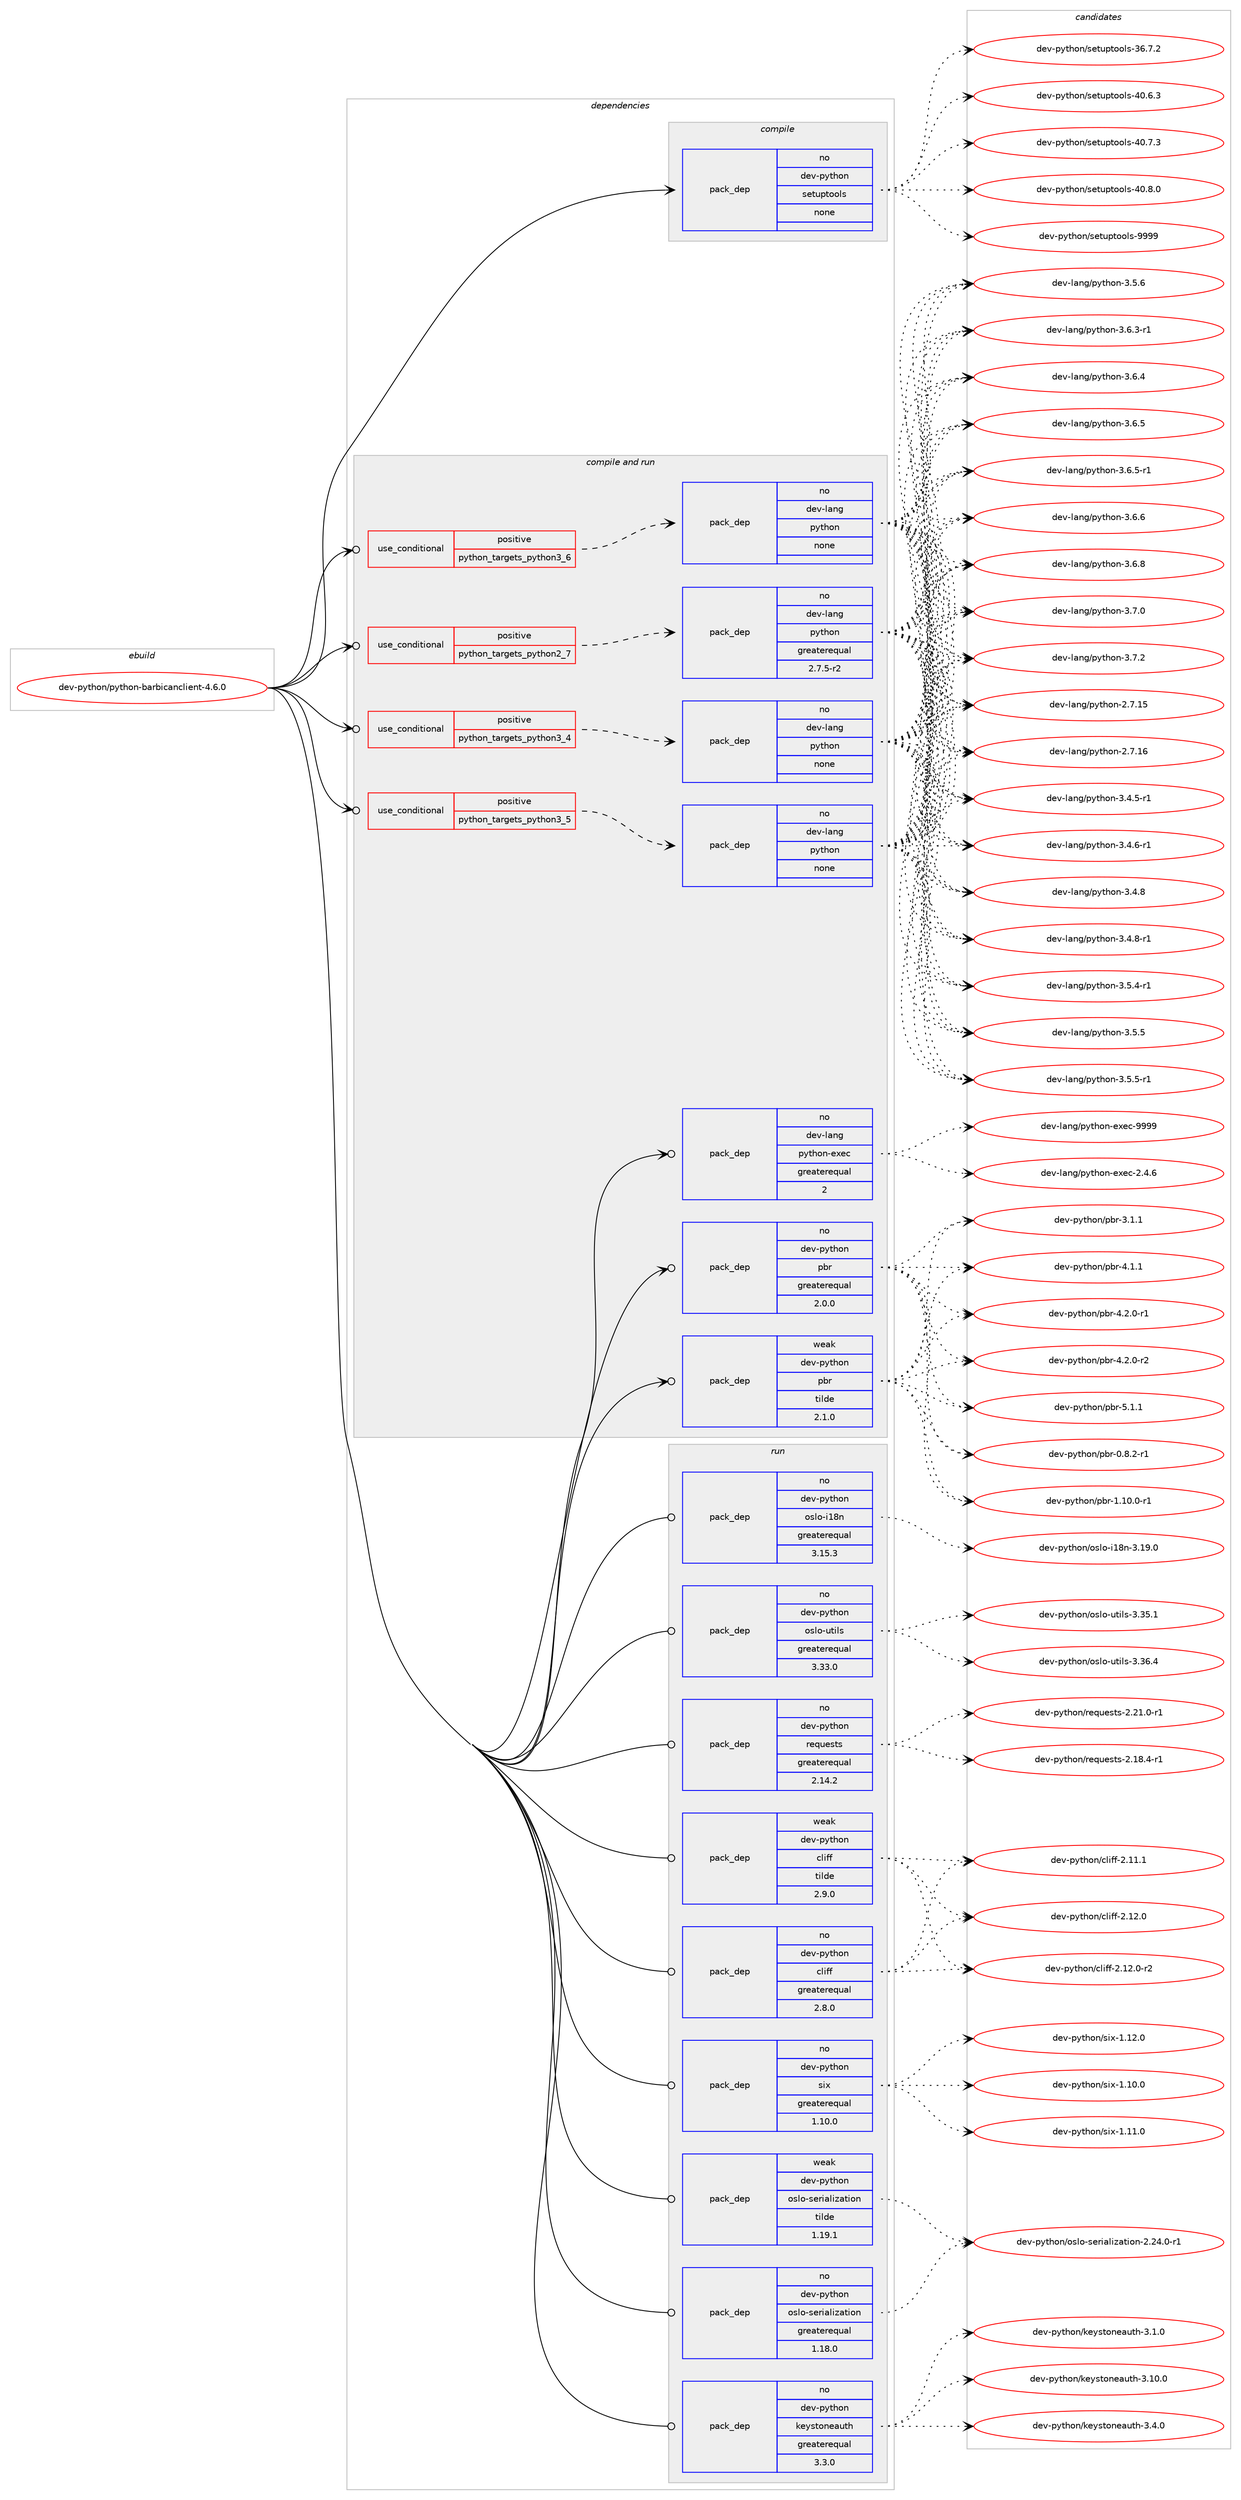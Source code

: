 digraph prolog {

# *************
# Graph options
# *************

newrank=true;
concentrate=true;
compound=true;
graph [rankdir=LR,fontname=Helvetica,fontsize=10,ranksep=1.5];#, ranksep=2.5, nodesep=0.2];
edge  [arrowhead=vee];
node  [fontname=Helvetica,fontsize=10];

# **********
# The ebuild
# **********

subgraph cluster_leftcol {
color=gray;
rank=same;
label=<<i>ebuild</i>>;
id [label="dev-python/python-barbicanclient-4.6.0", color=red, width=4, href="../dev-python/python-barbicanclient-4.6.0.svg"];
}

# ****************
# The dependencies
# ****************

subgraph cluster_midcol {
color=gray;
label=<<i>dependencies</i>>;
subgraph cluster_compile {
fillcolor="#eeeeee";
style=filled;
label=<<i>compile</i>>;
subgraph pack1028325 {
dependency1434073 [label=<<TABLE BORDER="0" CELLBORDER="1" CELLSPACING="0" CELLPADDING="4" WIDTH="220"><TR><TD ROWSPAN="6" CELLPADDING="30">pack_dep</TD></TR><TR><TD WIDTH="110">no</TD></TR><TR><TD>dev-python</TD></TR><TR><TD>setuptools</TD></TR><TR><TD>none</TD></TR><TR><TD></TD></TR></TABLE>>, shape=none, color=blue];
}
id:e -> dependency1434073:w [weight=20,style="solid",arrowhead="vee"];
}
subgraph cluster_compileandrun {
fillcolor="#eeeeee";
style=filled;
label=<<i>compile and run</i>>;
subgraph cond382399 {
dependency1434074 [label=<<TABLE BORDER="0" CELLBORDER="1" CELLSPACING="0" CELLPADDING="4"><TR><TD ROWSPAN="3" CELLPADDING="10">use_conditional</TD></TR><TR><TD>positive</TD></TR><TR><TD>python_targets_python2_7</TD></TR></TABLE>>, shape=none, color=red];
subgraph pack1028326 {
dependency1434075 [label=<<TABLE BORDER="0" CELLBORDER="1" CELLSPACING="0" CELLPADDING="4" WIDTH="220"><TR><TD ROWSPAN="6" CELLPADDING="30">pack_dep</TD></TR><TR><TD WIDTH="110">no</TD></TR><TR><TD>dev-lang</TD></TR><TR><TD>python</TD></TR><TR><TD>greaterequal</TD></TR><TR><TD>2.7.5-r2</TD></TR></TABLE>>, shape=none, color=blue];
}
dependency1434074:e -> dependency1434075:w [weight=20,style="dashed",arrowhead="vee"];
}
id:e -> dependency1434074:w [weight=20,style="solid",arrowhead="odotvee"];
subgraph cond382400 {
dependency1434076 [label=<<TABLE BORDER="0" CELLBORDER="1" CELLSPACING="0" CELLPADDING="4"><TR><TD ROWSPAN="3" CELLPADDING="10">use_conditional</TD></TR><TR><TD>positive</TD></TR><TR><TD>python_targets_python3_4</TD></TR></TABLE>>, shape=none, color=red];
subgraph pack1028327 {
dependency1434077 [label=<<TABLE BORDER="0" CELLBORDER="1" CELLSPACING="0" CELLPADDING="4" WIDTH="220"><TR><TD ROWSPAN="6" CELLPADDING="30">pack_dep</TD></TR><TR><TD WIDTH="110">no</TD></TR><TR><TD>dev-lang</TD></TR><TR><TD>python</TD></TR><TR><TD>none</TD></TR><TR><TD></TD></TR></TABLE>>, shape=none, color=blue];
}
dependency1434076:e -> dependency1434077:w [weight=20,style="dashed",arrowhead="vee"];
}
id:e -> dependency1434076:w [weight=20,style="solid",arrowhead="odotvee"];
subgraph cond382401 {
dependency1434078 [label=<<TABLE BORDER="0" CELLBORDER="1" CELLSPACING="0" CELLPADDING="4"><TR><TD ROWSPAN="3" CELLPADDING="10">use_conditional</TD></TR><TR><TD>positive</TD></TR><TR><TD>python_targets_python3_5</TD></TR></TABLE>>, shape=none, color=red];
subgraph pack1028328 {
dependency1434079 [label=<<TABLE BORDER="0" CELLBORDER="1" CELLSPACING="0" CELLPADDING="4" WIDTH="220"><TR><TD ROWSPAN="6" CELLPADDING="30">pack_dep</TD></TR><TR><TD WIDTH="110">no</TD></TR><TR><TD>dev-lang</TD></TR><TR><TD>python</TD></TR><TR><TD>none</TD></TR><TR><TD></TD></TR></TABLE>>, shape=none, color=blue];
}
dependency1434078:e -> dependency1434079:w [weight=20,style="dashed",arrowhead="vee"];
}
id:e -> dependency1434078:w [weight=20,style="solid",arrowhead="odotvee"];
subgraph cond382402 {
dependency1434080 [label=<<TABLE BORDER="0" CELLBORDER="1" CELLSPACING="0" CELLPADDING="4"><TR><TD ROWSPAN="3" CELLPADDING="10">use_conditional</TD></TR><TR><TD>positive</TD></TR><TR><TD>python_targets_python3_6</TD></TR></TABLE>>, shape=none, color=red];
subgraph pack1028329 {
dependency1434081 [label=<<TABLE BORDER="0" CELLBORDER="1" CELLSPACING="0" CELLPADDING="4" WIDTH="220"><TR><TD ROWSPAN="6" CELLPADDING="30">pack_dep</TD></TR><TR><TD WIDTH="110">no</TD></TR><TR><TD>dev-lang</TD></TR><TR><TD>python</TD></TR><TR><TD>none</TD></TR><TR><TD></TD></TR></TABLE>>, shape=none, color=blue];
}
dependency1434080:e -> dependency1434081:w [weight=20,style="dashed",arrowhead="vee"];
}
id:e -> dependency1434080:w [weight=20,style="solid",arrowhead="odotvee"];
subgraph pack1028330 {
dependency1434082 [label=<<TABLE BORDER="0" CELLBORDER="1" CELLSPACING="0" CELLPADDING="4" WIDTH="220"><TR><TD ROWSPAN="6" CELLPADDING="30">pack_dep</TD></TR><TR><TD WIDTH="110">no</TD></TR><TR><TD>dev-lang</TD></TR><TR><TD>python-exec</TD></TR><TR><TD>greaterequal</TD></TR><TR><TD>2</TD></TR></TABLE>>, shape=none, color=blue];
}
id:e -> dependency1434082:w [weight=20,style="solid",arrowhead="odotvee"];
subgraph pack1028331 {
dependency1434083 [label=<<TABLE BORDER="0" CELLBORDER="1" CELLSPACING="0" CELLPADDING="4" WIDTH="220"><TR><TD ROWSPAN="6" CELLPADDING="30">pack_dep</TD></TR><TR><TD WIDTH="110">no</TD></TR><TR><TD>dev-python</TD></TR><TR><TD>pbr</TD></TR><TR><TD>greaterequal</TD></TR><TR><TD>2.0.0</TD></TR></TABLE>>, shape=none, color=blue];
}
id:e -> dependency1434083:w [weight=20,style="solid",arrowhead="odotvee"];
subgraph pack1028332 {
dependency1434084 [label=<<TABLE BORDER="0" CELLBORDER="1" CELLSPACING="0" CELLPADDING="4" WIDTH="220"><TR><TD ROWSPAN="6" CELLPADDING="30">pack_dep</TD></TR><TR><TD WIDTH="110">weak</TD></TR><TR><TD>dev-python</TD></TR><TR><TD>pbr</TD></TR><TR><TD>tilde</TD></TR><TR><TD>2.1.0</TD></TR></TABLE>>, shape=none, color=blue];
}
id:e -> dependency1434084:w [weight=20,style="solid",arrowhead="odotvee"];
}
subgraph cluster_run {
fillcolor="#eeeeee";
style=filled;
label=<<i>run</i>>;
subgraph pack1028333 {
dependency1434085 [label=<<TABLE BORDER="0" CELLBORDER="1" CELLSPACING="0" CELLPADDING="4" WIDTH="220"><TR><TD ROWSPAN="6" CELLPADDING="30">pack_dep</TD></TR><TR><TD WIDTH="110">no</TD></TR><TR><TD>dev-python</TD></TR><TR><TD>cliff</TD></TR><TR><TD>greaterequal</TD></TR><TR><TD>2.8.0</TD></TR></TABLE>>, shape=none, color=blue];
}
id:e -> dependency1434085:w [weight=20,style="solid",arrowhead="odot"];
subgraph pack1028334 {
dependency1434086 [label=<<TABLE BORDER="0" CELLBORDER="1" CELLSPACING="0" CELLPADDING="4" WIDTH="220"><TR><TD ROWSPAN="6" CELLPADDING="30">pack_dep</TD></TR><TR><TD WIDTH="110">no</TD></TR><TR><TD>dev-python</TD></TR><TR><TD>keystoneauth</TD></TR><TR><TD>greaterequal</TD></TR><TR><TD>3.3.0</TD></TR></TABLE>>, shape=none, color=blue];
}
id:e -> dependency1434086:w [weight=20,style="solid",arrowhead="odot"];
subgraph pack1028335 {
dependency1434087 [label=<<TABLE BORDER="0" CELLBORDER="1" CELLSPACING="0" CELLPADDING="4" WIDTH="220"><TR><TD ROWSPAN="6" CELLPADDING="30">pack_dep</TD></TR><TR><TD WIDTH="110">no</TD></TR><TR><TD>dev-python</TD></TR><TR><TD>oslo-i18n</TD></TR><TR><TD>greaterequal</TD></TR><TR><TD>3.15.3</TD></TR></TABLE>>, shape=none, color=blue];
}
id:e -> dependency1434087:w [weight=20,style="solid",arrowhead="odot"];
subgraph pack1028336 {
dependency1434088 [label=<<TABLE BORDER="0" CELLBORDER="1" CELLSPACING="0" CELLPADDING="4" WIDTH="220"><TR><TD ROWSPAN="6" CELLPADDING="30">pack_dep</TD></TR><TR><TD WIDTH="110">no</TD></TR><TR><TD>dev-python</TD></TR><TR><TD>oslo-serialization</TD></TR><TR><TD>greaterequal</TD></TR><TR><TD>1.18.0</TD></TR></TABLE>>, shape=none, color=blue];
}
id:e -> dependency1434088:w [weight=20,style="solid",arrowhead="odot"];
subgraph pack1028337 {
dependency1434089 [label=<<TABLE BORDER="0" CELLBORDER="1" CELLSPACING="0" CELLPADDING="4" WIDTH="220"><TR><TD ROWSPAN="6" CELLPADDING="30">pack_dep</TD></TR><TR><TD WIDTH="110">no</TD></TR><TR><TD>dev-python</TD></TR><TR><TD>oslo-utils</TD></TR><TR><TD>greaterequal</TD></TR><TR><TD>3.33.0</TD></TR></TABLE>>, shape=none, color=blue];
}
id:e -> dependency1434089:w [weight=20,style="solid",arrowhead="odot"];
subgraph pack1028338 {
dependency1434090 [label=<<TABLE BORDER="0" CELLBORDER="1" CELLSPACING="0" CELLPADDING="4" WIDTH="220"><TR><TD ROWSPAN="6" CELLPADDING="30">pack_dep</TD></TR><TR><TD WIDTH="110">no</TD></TR><TR><TD>dev-python</TD></TR><TR><TD>requests</TD></TR><TR><TD>greaterequal</TD></TR><TR><TD>2.14.2</TD></TR></TABLE>>, shape=none, color=blue];
}
id:e -> dependency1434090:w [weight=20,style="solid",arrowhead="odot"];
subgraph pack1028339 {
dependency1434091 [label=<<TABLE BORDER="0" CELLBORDER="1" CELLSPACING="0" CELLPADDING="4" WIDTH="220"><TR><TD ROWSPAN="6" CELLPADDING="30">pack_dep</TD></TR><TR><TD WIDTH="110">no</TD></TR><TR><TD>dev-python</TD></TR><TR><TD>six</TD></TR><TR><TD>greaterequal</TD></TR><TR><TD>1.10.0</TD></TR></TABLE>>, shape=none, color=blue];
}
id:e -> dependency1434091:w [weight=20,style="solid",arrowhead="odot"];
subgraph pack1028340 {
dependency1434092 [label=<<TABLE BORDER="0" CELLBORDER="1" CELLSPACING="0" CELLPADDING="4" WIDTH="220"><TR><TD ROWSPAN="6" CELLPADDING="30">pack_dep</TD></TR><TR><TD WIDTH="110">weak</TD></TR><TR><TD>dev-python</TD></TR><TR><TD>cliff</TD></TR><TR><TD>tilde</TD></TR><TR><TD>2.9.0</TD></TR></TABLE>>, shape=none, color=blue];
}
id:e -> dependency1434092:w [weight=20,style="solid",arrowhead="odot"];
subgraph pack1028341 {
dependency1434093 [label=<<TABLE BORDER="0" CELLBORDER="1" CELLSPACING="0" CELLPADDING="4" WIDTH="220"><TR><TD ROWSPAN="6" CELLPADDING="30">pack_dep</TD></TR><TR><TD WIDTH="110">weak</TD></TR><TR><TD>dev-python</TD></TR><TR><TD>oslo-serialization</TD></TR><TR><TD>tilde</TD></TR><TR><TD>1.19.1</TD></TR></TABLE>>, shape=none, color=blue];
}
id:e -> dependency1434093:w [weight=20,style="solid",arrowhead="odot"];
}
}

# **************
# The candidates
# **************

subgraph cluster_choices {
rank=same;
color=gray;
label=<<i>candidates</i>>;

subgraph choice1028325 {
color=black;
nodesep=1;
choice100101118451121211161041111104711510111611711211611111110811545515446554650 [label="dev-python/setuptools-36.7.2", color=red, width=4,href="../dev-python/setuptools-36.7.2.svg"];
choice100101118451121211161041111104711510111611711211611111110811545524846544651 [label="dev-python/setuptools-40.6.3", color=red, width=4,href="../dev-python/setuptools-40.6.3.svg"];
choice100101118451121211161041111104711510111611711211611111110811545524846554651 [label="dev-python/setuptools-40.7.3", color=red, width=4,href="../dev-python/setuptools-40.7.3.svg"];
choice100101118451121211161041111104711510111611711211611111110811545524846564648 [label="dev-python/setuptools-40.8.0", color=red, width=4,href="../dev-python/setuptools-40.8.0.svg"];
choice10010111845112121116104111110471151011161171121161111111081154557575757 [label="dev-python/setuptools-9999", color=red, width=4,href="../dev-python/setuptools-9999.svg"];
dependency1434073:e -> choice100101118451121211161041111104711510111611711211611111110811545515446554650:w [style=dotted,weight="100"];
dependency1434073:e -> choice100101118451121211161041111104711510111611711211611111110811545524846544651:w [style=dotted,weight="100"];
dependency1434073:e -> choice100101118451121211161041111104711510111611711211611111110811545524846554651:w [style=dotted,weight="100"];
dependency1434073:e -> choice100101118451121211161041111104711510111611711211611111110811545524846564648:w [style=dotted,weight="100"];
dependency1434073:e -> choice10010111845112121116104111110471151011161171121161111111081154557575757:w [style=dotted,weight="100"];
}
subgraph choice1028326 {
color=black;
nodesep=1;
choice10010111845108971101034711212111610411111045504655464953 [label="dev-lang/python-2.7.15", color=red, width=4,href="../dev-lang/python-2.7.15.svg"];
choice10010111845108971101034711212111610411111045504655464954 [label="dev-lang/python-2.7.16", color=red, width=4,href="../dev-lang/python-2.7.16.svg"];
choice1001011184510897110103471121211161041111104551465246534511449 [label="dev-lang/python-3.4.5-r1", color=red, width=4,href="../dev-lang/python-3.4.5-r1.svg"];
choice1001011184510897110103471121211161041111104551465246544511449 [label="dev-lang/python-3.4.6-r1", color=red, width=4,href="../dev-lang/python-3.4.6-r1.svg"];
choice100101118451089711010347112121116104111110455146524656 [label="dev-lang/python-3.4.8", color=red, width=4,href="../dev-lang/python-3.4.8.svg"];
choice1001011184510897110103471121211161041111104551465246564511449 [label="dev-lang/python-3.4.8-r1", color=red, width=4,href="../dev-lang/python-3.4.8-r1.svg"];
choice1001011184510897110103471121211161041111104551465346524511449 [label="dev-lang/python-3.5.4-r1", color=red, width=4,href="../dev-lang/python-3.5.4-r1.svg"];
choice100101118451089711010347112121116104111110455146534653 [label="dev-lang/python-3.5.5", color=red, width=4,href="../dev-lang/python-3.5.5.svg"];
choice1001011184510897110103471121211161041111104551465346534511449 [label="dev-lang/python-3.5.5-r1", color=red, width=4,href="../dev-lang/python-3.5.5-r1.svg"];
choice100101118451089711010347112121116104111110455146534654 [label="dev-lang/python-3.5.6", color=red, width=4,href="../dev-lang/python-3.5.6.svg"];
choice1001011184510897110103471121211161041111104551465446514511449 [label="dev-lang/python-3.6.3-r1", color=red, width=4,href="../dev-lang/python-3.6.3-r1.svg"];
choice100101118451089711010347112121116104111110455146544652 [label="dev-lang/python-3.6.4", color=red, width=4,href="../dev-lang/python-3.6.4.svg"];
choice100101118451089711010347112121116104111110455146544653 [label="dev-lang/python-3.6.5", color=red, width=4,href="../dev-lang/python-3.6.5.svg"];
choice1001011184510897110103471121211161041111104551465446534511449 [label="dev-lang/python-3.6.5-r1", color=red, width=4,href="../dev-lang/python-3.6.5-r1.svg"];
choice100101118451089711010347112121116104111110455146544654 [label="dev-lang/python-3.6.6", color=red, width=4,href="../dev-lang/python-3.6.6.svg"];
choice100101118451089711010347112121116104111110455146544656 [label="dev-lang/python-3.6.8", color=red, width=4,href="../dev-lang/python-3.6.8.svg"];
choice100101118451089711010347112121116104111110455146554648 [label="dev-lang/python-3.7.0", color=red, width=4,href="../dev-lang/python-3.7.0.svg"];
choice100101118451089711010347112121116104111110455146554650 [label="dev-lang/python-3.7.2", color=red, width=4,href="../dev-lang/python-3.7.2.svg"];
dependency1434075:e -> choice10010111845108971101034711212111610411111045504655464953:w [style=dotted,weight="100"];
dependency1434075:e -> choice10010111845108971101034711212111610411111045504655464954:w [style=dotted,weight="100"];
dependency1434075:e -> choice1001011184510897110103471121211161041111104551465246534511449:w [style=dotted,weight="100"];
dependency1434075:e -> choice1001011184510897110103471121211161041111104551465246544511449:w [style=dotted,weight="100"];
dependency1434075:e -> choice100101118451089711010347112121116104111110455146524656:w [style=dotted,weight="100"];
dependency1434075:e -> choice1001011184510897110103471121211161041111104551465246564511449:w [style=dotted,weight="100"];
dependency1434075:e -> choice1001011184510897110103471121211161041111104551465346524511449:w [style=dotted,weight="100"];
dependency1434075:e -> choice100101118451089711010347112121116104111110455146534653:w [style=dotted,weight="100"];
dependency1434075:e -> choice1001011184510897110103471121211161041111104551465346534511449:w [style=dotted,weight="100"];
dependency1434075:e -> choice100101118451089711010347112121116104111110455146534654:w [style=dotted,weight="100"];
dependency1434075:e -> choice1001011184510897110103471121211161041111104551465446514511449:w [style=dotted,weight="100"];
dependency1434075:e -> choice100101118451089711010347112121116104111110455146544652:w [style=dotted,weight="100"];
dependency1434075:e -> choice100101118451089711010347112121116104111110455146544653:w [style=dotted,weight="100"];
dependency1434075:e -> choice1001011184510897110103471121211161041111104551465446534511449:w [style=dotted,weight="100"];
dependency1434075:e -> choice100101118451089711010347112121116104111110455146544654:w [style=dotted,weight="100"];
dependency1434075:e -> choice100101118451089711010347112121116104111110455146544656:w [style=dotted,weight="100"];
dependency1434075:e -> choice100101118451089711010347112121116104111110455146554648:w [style=dotted,weight="100"];
dependency1434075:e -> choice100101118451089711010347112121116104111110455146554650:w [style=dotted,weight="100"];
}
subgraph choice1028327 {
color=black;
nodesep=1;
choice10010111845108971101034711212111610411111045504655464953 [label="dev-lang/python-2.7.15", color=red, width=4,href="../dev-lang/python-2.7.15.svg"];
choice10010111845108971101034711212111610411111045504655464954 [label="dev-lang/python-2.7.16", color=red, width=4,href="../dev-lang/python-2.7.16.svg"];
choice1001011184510897110103471121211161041111104551465246534511449 [label="dev-lang/python-3.4.5-r1", color=red, width=4,href="../dev-lang/python-3.4.5-r1.svg"];
choice1001011184510897110103471121211161041111104551465246544511449 [label="dev-lang/python-3.4.6-r1", color=red, width=4,href="../dev-lang/python-3.4.6-r1.svg"];
choice100101118451089711010347112121116104111110455146524656 [label="dev-lang/python-3.4.8", color=red, width=4,href="../dev-lang/python-3.4.8.svg"];
choice1001011184510897110103471121211161041111104551465246564511449 [label="dev-lang/python-3.4.8-r1", color=red, width=4,href="../dev-lang/python-3.4.8-r1.svg"];
choice1001011184510897110103471121211161041111104551465346524511449 [label="dev-lang/python-3.5.4-r1", color=red, width=4,href="../dev-lang/python-3.5.4-r1.svg"];
choice100101118451089711010347112121116104111110455146534653 [label="dev-lang/python-3.5.5", color=red, width=4,href="../dev-lang/python-3.5.5.svg"];
choice1001011184510897110103471121211161041111104551465346534511449 [label="dev-lang/python-3.5.5-r1", color=red, width=4,href="../dev-lang/python-3.5.5-r1.svg"];
choice100101118451089711010347112121116104111110455146534654 [label="dev-lang/python-3.5.6", color=red, width=4,href="../dev-lang/python-3.5.6.svg"];
choice1001011184510897110103471121211161041111104551465446514511449 [label="dev-lang/python-3.6.3-r1", color=red, width=4,href="../dev-lang/python-3.6.3-r1.svg"];
choice100101118451089711010347112121116104111110455146544652 [label="dev-lang/python-3.6.4", color=red, width=4,href="../dev-lang/python-3.6.4.svg"];
choice100101118451089711010347112121116104111110455146544653 [label="dev-lang/python-3.6.5", color=red, width=4,href="../dev-lang/python-3.6.5.svg"];
choice1001011184510897110103471121211161041111104551465446534511449 [label="dev-lang/python-3.6.5-r1", color=red, width=4,href="../dev-lang/python-3.6.5-r1.svg"];
choice100101118451089711010347112121116104111110455146544654 [label="dev-lang/python-3.6.6", color=red, width=4,href="../dev-lang/python-3.6.6.svg"];
choice100101118451089711010347112121116104111110455146544656 [label="dev-lang/python-3.6.8", color=red, width=4,href="../dev-lang/python-3.6.8.svg"];
choice100101118451089711010347112121116104111110455146554648 [label="dev-lang/python-3.7.0", color=red, width=4,href="../dev-lang/python-3.7.0.svg"];
choice100101118451089711010347112121116104111110455146554650 [label="dev-lang/python-3.7.2", color=red, width=4,href="../dev-lang/python-3.7.2.svg"];
dependency1434077:e -> choice10010111845108971101034711212111610411111045504655464953:w [style=dotted,weight="100"];
dependency1434077:e -> choice10010111845108971101034711212111610411111045504655464954:w [style=dotted,weight="100"];
dependency1434077:e -> choice1001011184510897110103471121211161041111104551465246534511449:w [style=dotted,weight="100"];
dependency1434077:e -> choice1001011184510897110103471121211161041111104551465246544511449:w [style=dotted,weight="100"];
dependency1434077:e -> choice100101118451089711010347112121116104111110455146524656:w [style=dotted,weight="100"];
dependency1434077:e -> choice1001011184510897110103471121211161041111104551465246564511449:w [style=dotted,weight="100"];
dependency1434077:e -> choice1001011184510897110103471121211161041111104551465346524511449:w [style=dotted,weight="100"];
dependency1434077:e -> choice100101118451089711010347112121116104111110455146534653:w [style=dotted,weight="100"];
dependency1434077:e -> choice1001011184510897110103471121211161041111104551465346534511449:w [style=dotted,weight="100"];
dependency1434077:e -> choice100101118451089711010347112121116104111110455146534654:w [style=dotted,weight="100"];
dependency1434077:e -> choice1001011184510897110103471121211161041111104551465446514511449:w [style=dotted,weight="100"];
dependency1434077:e -> choice100101118451089711010347112121116104111110455146544652:w [style=dotted,weight="100"];
dependency1434077:e -> choice100101118451089711010347112121116104111110455146544653:w [style=dotted,weight="100"];
dependency1434077:e -> choice1001011184510897110103471121211161041111104551465446534511449:w [style=dotted,weight="100"];
dependency1434077:e -> choice100101118451089711010347112121116104111110455146544654:w [style=dotted,weight="100"];
dependency1434077:e -> choice100101118451089711010347112121116104111110455146544656:w [style=dotted,weight="100"];
dependency1434077:e -> choice100101118451089711010347112121116104111110455146554648:w [style=dotted,weight="100"];
dependency1434077:e -> choice100101118451089711010347112121116104111110455146554650:w [style=dotted,weight="100"];
}
subgraph choice1028328 {
color=black;
nodesep=1;
choice10010111845108971101034711212111610411111045504655464953 [label="dev-lang/python-2.7.15", color=red, width=4,href="../dev-lang/python-2.7.15.svg"];
choice10010111845108971101034711212111610411111045504655464954 [label="dev-lang/python-2.7.16", color=red, width=4,href="../dev-lang/python-2.7.16.svg"];
choice1001011184510897110103471121211161041111104551465246534511449 [label="dev-lang/python-3.4.5-r1", color=red, width=4,href="../dev-lang/python-3.4.5-r1.svg"];
choice1001011184510897110103471121211161041111104551465246544511449 [label="dev-lang/python-3.4.6-r1", color=red, width=4,href="../dev-lang/python-3.4.6-r1.svg"];
choice100101118451089711010347112121116104111110455146524656 [label="dev-lang/python-3.4.8", color=red, width=4,href="../dev-lang/python-3.4.8.svg"];
choice1001011184510897110103471121211161041111104551465246564511449 [label="dev-lang/python-3.4.8-r1", color=red, width=4,href="../dev-lang/python-3.4.8-r1.svg"];
choice1001011184510897110103471121211161041111104551465346524511449 [label="dev-lang/python-3.5.4-r1", color=red, width=4,href="../dev-lang/python-3.5.4-r1.svg"];
choice100101118451089711010347112121116104111110455146534653 [label="dev-lang/python-3.5.5", color=red, width=4,href="../dev-lang/python-3.5.5.svg"];
choice1001011184510897110103471121211161041111104551465346534511449 [label="dev-lang/python-3.5.5-r1", color=red, width=4,href="../dev-lang/python-3.5.5-r1.svg"];
choice100101118451089711010347112121116104111110455146534654 [label="dev-lang/python-3.5.6", color=red, width=4,href="../dev-lang/python-3.5.6.svg"];
choice1001011184510897110103471121211161041111104551465446514511449 [label="dev-lang/python-3.6.3-r1", color=red, width=4,href="../dev-lang/python-3.6.3-r1.svg"];
choice100101118451089711010347112121116104111110455146544652 [label="dev-lang/python-3.6.4", color=red, width=4,href="../dev-lang/python-3.6.4.svg"];
choice100101118451089711010347112121116104111110455146544653 [label="dev-lang/python-3.6.5", color=red, width=4,href="../dev-lang/python-3.6.5.svg"];
choice1001011184510897110103471121211161041111104551465446534511449 [label="dev-lang/python-3.6.5-r1", color=red, width=4,href="../dev-lang/python-3.6.5-r1.svg"];
choice100101118451089711010347112121116104111110455146544654 [label="dev-lang/python-3.6.6", color=red, width=4,href="../dev-lang/python-3.6.6.svg"];
choice100101118451089711010347112121116104111110455146544656 [label="dev-lang/python-3.6.8", color=red, width=4,href="../dev-lang/python-3.6.8.svg"];
choice100101118451089711010347112121116104111110455146554648 [label="dev-lang/python-3.7.0", color=red, width=4,href="../dev-lang/python-3.7.0.svg"];
choice100101118451089711010347112121116104111110455146554650 [label="dev-lang/python-3.7.2", color=red, width=4,href="../dev-lang/python-3.7.2.svg"];
dependency1434079:e -> choice10010111845108971101034711212111610411111045504655464953:w [style=dotted,weight="100"];
dependency1434079:e -> choice10010111845108971101034711212111610411111045504655464954:w [style=dotted,weight="100"];
dependency1434079:e -> choice1001011184510897110103471121211161041111104551465246534511449:w [style=dotted,weight="100"];
dependency1434079:e -> choice1001011184510897110103471121211161041111104551465246544511449:w [style=dotted,weight="100"];
dependency1434079:e -> choice100101118451089711010347112121116104111110455146524656:w [style=dotted,weight="100"];
dependency1434079:e -> choice1001011184510897110103471121211161041111104551465246564511449:w [style=dotted,weight="100"];
dependency1434079:e -> choice1001011184510897110103471121211161041111104551465346524511449:w [style=dotted,weight="100"];
dependency1434079:e -> choice100101118451089711010347112121116104111110455146534653:w [style=dotted,weight="100"];
dependency1434079:e -> choice1001011184510897110103471121211161041111104551465346534511449:w [style=dotted,weight="100"];
dependency1434079:e -> choice100101118451089711010347112121116104111110455146534654:w [style=dotted,weight="100"];
dependency1434079:e -> choice1001011184510897110103471121211161041111104551465446514511449:w [style=dotted,weight="100"];
dependency1434079:e -> choice100101118451089711010347112121116104111110455146544652:w [style=dotted,weight="100"];
dependency1434079:e -> choice100101118451089711010347112121116104111110455146544653:w [style=dotted,weight="100"];
dependency1434079:e -> choice1001011184510897110103471121211161041111104551465446534511449:w [style=dotted,weight="100"];
dependency1434079:e -> choice100101118451089711010347112121116104111110455146544654:w [style=dotted,weight="100"];
dependency1434079:e -> choice100101118451089711010347112121116104111110455146544656:w [style=dotted,weight="100"];
dependency1434079:e -> choice100101118451089711010347112121116104111110455146554648:w [style=dotted,weight="100"];
dependency1434079:e -> choice100101118451089711010347112121116104111110455146554650:w [style=dotted,weight="100"];
}
subgraph choice1028329 {
color=black;
nodesep=1;
choice10010111845108971101034711212111610411111045504655464953 [label="dev-lang/python-2.7.15", color=red, width=4,href="../dev-lang/python-2.7.15.svg"];
choice10010111845108971101034711212111610411111045504655464954 [label="dev-lang/python-2.7.16", color=red, width=4,href="../dev-lang/python-2.7.16.svg"];
choice1001011184510897110103471121211161041111104551465246534511449 [label="dev-lang/python-3.4.5-r1", color=red, width=4,href="../dev-lang/python-3.4.5-r1.svg"];
choice1001011184510897110103471121211161041111104551465246544511449 [label="dev-lang/python-3.4.6-r1", color=red, width=4,href="../dev-lang/python-3.4.6-r1.svg"];
choice100101118451089711010347112121116104111110455146524656 [label="dev-lang/python-3.4.8", color=red, width=4,href="../dev-lang/python-3.4.8.svg"];
choice1001011184510897110103471121211161041111104551465246564511449 [label="dev-lang/python-3.4.8-r1", color=red, width=4,href="../dev-lang/python-3.4.8-r1.svg"];
choice1001011184510897110103471121211161041111104551465346524511449 [label="dev-lang/python-3.5.4-r1", color=red, width=4,href="../dev-lang/python-3.5.4-r1.svg"];
choice100101118451089711010347112121116104111110455146534653 [label="dev-lang/python-3.5.5", color=red, width=4,href="../dev-lang/python-3.5.5.svg"];
choice1001011184510897110103471121211161041111104551465346534511449 [label="dev-lang/python-3.5.5-r1", color=red, width=4,href="../dev-lang/python-3.5.5-r1.svg"];
choice100101118451089711010347112121116104111110455146534654 [label="dev-lang/python-3.5.6", color=red, width=4,href="../dev-lang/python-3.5.6.svg"];
choice1001011184510897110103471121211161041111104551465446514511449 [label="dev-lang/python-3.6.3-r1", color=red, width=4,href="../dev-lang/python-3.6.3-r1.svg"];
choice100101118451089711010347112121116104111110455146544652 [label="dev-lang/python-3.6.4", color=red, width=4,href="../dev-lang/python-3.6.4.svg"];
choice100101118451089711010347112121116104111110455146544653 [label="dev-lang/python-3.6.5", color=red, width=4,href="../dev-lang/python-3.6.5.svg"];
choice1001011184510897110103471121211161041111104551465446534511449 [label="dev-lang/python-3.6.5-r1", color=red, width=4,href="../dev-lang/python-3.6.5-r1.svg"];
choice100101118451089711010347112121116104111110455146544654 [label="dev-lang/python-3.6.6", color=red, width=4,href="../dev-lang/python-3.6.6.svg"];
choice100101118451089711010347112121116104111110455146544656 [label="dev-lang/python-3.6.8", color=red, width=4,href="../dev-lang/python-3.6.8.svg"];
choice100101118451089711010347112121116104111110455146554648 [label="dev-lang/python-3.7.0", color=red, width=4,href="../dev-lang/python-3.7.0.svg"];
choice100101118451089711010347112121116104111110455146554650 [label="dev-lang/python-3.7.2", color=red, width=4,href="../dev-lang/python-3.7.2.svg"];
dependency1434081:e -> choice10010111845108971101034711212111610411111045504655464953:w [style=dotted,weight="100"];
dependency1434081:e -> choice10010111845108971101034711212111610411111045504655464954:w [style=dotted,weight="100"];
dependency1434081:e -> choice1001011184510897110103471121211161041111104551465246534511449:w [style=dotted,weight="100"];
dependency1434081:e -> choice1001011184510897110103471121211161041111104551465246544511449:w [style=dotted,weight="100"];
dependency1434081:e -> choice100101118451089711010347112121116104111110455146524656:w [style=dotted,weight="100"];
dependency1434081:e -> choice1001011184510897110103471121211161041111104551465246564511449:w [style=dotted,weight="100"];
dependency1434081:e -> choice1001011184510897110103471121211161041111104551465346524511449:w [style=dotted,weight="100"];
dependency1434081:e -> choice100101118451089711010347112121116104111110455146534653:w [style=dotted,weight="100"];
dependency1434081:e -> choice1001011184510897110103471121211161041111104551465346534511449:w [style=dotted,weight="100"];
dependency1434081:e -> choice100101118451089711010347112121116104111110455146534654:w [style=dotted,weight="100"];
dependency1434081:e -> choice1001011184510897110103471121211161041111104551465446514511449:w [style=dotted,weight="100"];
dependency1434081:e -> choice100101118451089711010347112121116104111110455146544652:w [style=dotted,weight="100"];
dependency1434081:e -> choice100101118451089711010347112121116104111110455146544653:w [style=dotted,weight="100"];
dependency1434081:e -> choice1001011184510897110103471121211161041111104551465446534511449:w [style=dotted,weight="100"];
dependency1434081:e -> choice100101118451089711010347112121116104111110455146544654:w [style=dotted,weight="100"];
dependency1434081:e -> choice100101118451089711010347112121116104111110455146544656:w [style=dotted,weight="100"];
dependency1434081:e -> choice100101118451089711010347112121116104111110455146554648:w [style=dotted,weight="100"];
dependency1434081:e -> choice100101118451089711010347112121116104111110455146554650:w [style=dotted,weight="100"];
}
subgraph choice1028330 {
color=black;
nodesep=1;
choice1001011184510897110103471121211161041111104510112010199455046524654 [label="dev-lang/python-exec-2.4.6", color=red, width=4,href="../dev-lang/python-exec-2.4.6.svg"];
choice10010111845108971101034711212111610411111045101120101994557575757 [label="dev-lang/python-exec-9999", color=red, width=4,href="../dev-lang/python-exec-9999.svg"];
dependency1434082:e -> choice1001011184510897110103471121211161041111104510112010199455046524654:w [style=dotted,weight="100"];
dependency1434082:e -> choice10010111845108971101034711212111610411111045101120101994557575757:w [style=dotted,weight="100"];
}
subgraph choice1028331 {
color=black;
nodesep=1;
choice1001011184511212111610411111047112981144548465646504511449 [label="dev-python/pbr-0.8.2-r1", color=red, width=4,href="../dev-python/pbr-0.8.2-r1.svg"];
choice100101118451121211161041111104711298114454946494846484511449 [label="dev-python/pbr-1.10.0-r1", color=red, width=4,href="../dev-python/pbr-1.10.0-r1.svg"];
choice100101118451121211161041111104711298114455146494649 [label="dev-python/pbr-3.1.1", color=red, width=4,href="../dev-python/pbr-3.1.1.svg"];
choice100101118451121211161041111104711298114455246494649 [label="dev-python/pbr-4.1.1", color=red, width=4,href="../dev-python/pbr-4.1.1.svg"];
choice1001011184511212111610411111047112981144552465046484511449 [label="dev-python/pbr-4.2.0-r1", color=red, width=4,href="../dev-python/pbr-4.2.0-r1.svg"];
choice1001011184511212111610411111047112981144552465046484511450 [label="dev-python/pbr-4.2.0-r2", color=red, width=4,href="../dev-python/pbr-4.2.0-r2.svg"];
choice100101118451121211161041111104711298114455346494649 [label="dev-python/pbr-5.1.1", color=red, width=4,href="../dev-python/pbr-5.1.1.svg"];
dependency1434083:e -> choice1001011184511212111610411111047112981144548465646504511449:w [style=dotted,weight="100"];
dependency1434083:e -> choice100101118451121211161041111104711298114454946494846484511449:w [style=dotted,weight="100"];
dependency1434083:e -> choice100101118451121211161041111104711298114455146494649:w [style=dotted,weight="100"];
dependency1434083:e -> choice100101118451121211161041111104711298114455246494649:w [style=dotted,weight="100"];
dependency1434083:e -> choice1001011184511212111610411111047112981144552465046484511449:w [style=dotted,weight="100"];
dependency1434083:e -> choice1001011184511212111610411111047112981144552465046484511450:w [style=dotted,weight="100"];
dependency1434083:e -> choice100101118451121211161041111104711298114455346494649:w [style=dotted,weight="100"];
}
subgraph choice1028332 {
color=black;
nodesep=1;
choice1001011184511212111610411111047112981144548465646504511449 [label="dev-python/pbr-0.8.2-r1", color=red, width=4,href="../dev-python/pbr-0.8.2-r1.svg"];
choice100101118451121211161041111104711298114454946494846484511449 [label="dev-python/pbr-1.10.0-r1", color=red, width=4,href="../dev-python/pbr-1.10.0-r1.svg"];
choice100101118451121211161041111104711298114455146494649 [label="dev-python/pbr-3.1.1", color=red, width=4,href="../dev-python/pbr-3.1.1.svg"];
choice100101118451121211161041111104711298114455246494649 [label="dev-python/pbr-4.1.1", color=red, width=4,href="../dev-python/pbr-4.1.1.svg"];
choice1001011184511212111610411111047112981144552465046484511449 [label="dev-python/pbr-4.2.0-r1", color=red, width=4,href="../dev-python/pbr-4.2.0-r1.svg"];
choice1001011184511212111610411111047112981144552465046484511450 [label="dev-python/pbr-4.2.0-r2", color=red, width=4,href="../dev-python/pbr-4.2.0-r2.svg"];
choice100101118451121211161041111104711298114455346494649 [label="dev-python/pbr-5.1.1", color=red, width=4,href="../dev-python/pbr-5.1.1.svg"];
dependency1434084:e -> choice1001011184511212111610411111047112981144548465646504511449:w [style=dotted,weight="100"];
dependency1434084:e -> choice100101118451121211161041111104711298114454946494846484511449:w [style=dotted,weight="100"];
dependency1434084:e -> choice100101118451121211161041111104711298114455146494649:w [style=dotted,weight="100"];
dependency1434084:e -> choice100101118451121211161041111104711298114455246494649:w [style=dotted,weight="100"];
dependency1434084:e -> choice1001011184511212111610411111047112981144552465046484511449:w [style=dotted,weight="100"];
dependency1434084:e -> choice1001011184511212111610411111047112981144552465046484511450:w [style=dotted,weight="100"];
dependency1434084:e -> choice100101118451121211161041111104711298114455346494649:w [style=dotted,weight="100"];
}
subgraph choice1028333 {
color=black;
nodesep=1;
choice10010111845112121116104111110479910810510210245504649494649 [label="dev-python/cliff-2.11.1", color=red, width=4,href="../dev-python/cliff-2.11.1.svg"];
choice10010111845112121116104111110479910810510210245504649504648 [label="dev-python/cliff-2.12.0", color=red, width=4,href="../dev-python/cliff-2.12.0.svg"];
choice100101118451121211161041111104799108105102102455046495046484511450 [label="dev-python/cliff-2.12.0-r2", color=red, width=4,href="../dev-python/cliff-2.12.0-r2.svg"];
dependency1434085:e -> choice10010111845112121116104111110479910810510210245504649494649:w [style=dotted,weight="100"];
dependency1434085:e -> choice10010111845112121116104111110479910810510210245504649504648:w [style=dotted,weight="100"];
dependency1434085:e -> choice100101118451121211161041111104799108105102102455046495046484511450:w [style=dotted,weight="100"];
}
subgraph choice1028334 {
color=black;
nodesep=1;
choice100101118451121211161041111104710710112111511611111010197117116104455146494648 [label="dev-python/keystoneauth-3.1.0", color=red, width=4,href="../dev-python/keystoneauth-3.1.0.svg"];
choice10010111845112121116104111110471071011211151161111101019711711610445514649484648 [label="dev-python/keystoneauth-3.10.0", color=red, width=4,href="../dev-python/keystoneauth-3.10.0.svg"];
choice100101118451121211161041111104710710112111511611111010197117116104455146524648 [label="dev-python/keystoneauth-3.4.0", color=red, width=4,href="../dev-python/keystoneauth-3.4.0.svg"];
dependency1434086:e -> choice100101118451121211161041111104710710112111511611111010197117116104455146494648:w [style=dotted,weight="100"];
dependency1434086:e -> choice10010111845112121116104111110471071011211151161111101019711711610445514649484648:w [style=dotted,weight="100"];
dependency1434086:e -> choice100101118451121211161041111104710710112111511611111010197117116104455146524648:w [style=dotted,weight="100"];
}
subgraph choice1028335 {
color=black;
nodesep=1;
choice100101118451121211161041111104711111510811145105495611045514649574648 [label="dev-python/oslo-i18n-3.19.0", color=red, width=4,href="../dev-python/oslo-i18n-3.19.0.svg"];
dependency1434087:e -> choice100101118451121211161041111104711111510811145105495611045514649574648:w [style=dotted,weight="100"];
}
subgraph choice1028336 {
color=black;
nodesep=1;
choice1001011184511212111610411111047111115108111451151011141059710810512297116105111110455046505246484511449 [label="dev-python/oslo-serialization-2.24.0-r1", color=red, width=4,href="../dev-python/oslo-serialization-2.24.0-r1.svg"];
dependency1434088:e -> choice1001011184511212111610411111047111115108111451151011141059710810512297116105111110455046505246484511449:w [style=dotted,weight="100"];
}
subgraph choice1028337 {
color=black;
nodesep=1;
choice10010111845112121116104111110471111151081114511711610510811545514651534649 [label="dev-python/oslo-utils-3.35.1", color=red, width=4,href="../dev-python/oslo-utils-3.35.1.svg"];
choice10010111845112121116104111110471111151081114511711610510811545514651544652 [label="dev-python/oslo-utils-3.36.4", color=red, width=4,href="../dev-python/oslo-utils-3.36.4.svg"];
dependency1434089:e -> choice10010111845112121116104111110471111151081114511711610510811545514651534649:w [style=dotted,weight="100"];
dependency1434089:e -> choice10010111845112121116104111110471111151081114511711610510811545514651544652:w [style=dotted,weight="100"];
}
subgraph choice1028338 {
color=black;
nodesep=1;
choice1001011184511212111610411111047114101113117101115116115455046495646524511449 [label="dev-python/requests-2.18.4-r1", color=red, width=4,href="../dev-python/requests-2.18.4-r1.svg"];
choice1001011184511212111610411111047114101113117101115116115455046504946484511449 [label="dev-python/requests-2.21.0-r1", color=red, width=4,href="../dev-python/requests-2.21.0-r1.svg"];
dependency1434090:e -> choice1001011184511212111610411111047114101113117101115116115455046495646524511449:w [style=dotted,weight="100"];
dependency1434090:e -> choice1001011184511212111610411111047114101113117101115116115455046504946484511449:w [style=dotted,weight="100"];
}
subgraph choice1028339 {
color=black;
nodesep=1;
choice100101118451121211161041111104711510512045494649484648 [label="dev-python/six-1.10.0", color=red, width=4,href="../dev-python/six-1.10.0.svg"];
choice100101118451121211161041111104711510512045494649494648 [label="dev-python/six-1.11.0", color=red, width=4,href="../dev-python/six-1.11.0.svg"];
choice100101118451121211161041111104711510512045494649504648 [label="dev-python/six-1.12.0", color=red, width=4,href="../dev-python/six-1.12.0.svg"];
dependency1434091:e -> choice100101118451121211161041111104711510512045494649484648:w [style=dotted,weight="100"];
dependency1434091:e -> choice100101118451121211161041111104711510512045494649494648:w [style=dotted,weight="100"];
dependency1434091:e -> choice100101118451121211161041111104711510512045494649504648:w [style=dotted,weight="100"];
}
subgraph choice1028340 {
color=black;
nodesep=1;
choice10010111845112121116104111110479910810510210245504649494649 [label="dev-python/cliff-2.11.1", color=red, width=4,href="../dev-python/cliff-2.11.1.svg"];
choice10010111845112121116104111110479910810510210245504649504648 [label="dev-python/cliff-2.12.0", color=red, width=4,href="../dev-python/cliff-2.12.0.svg"];
choice100101118451121211161041111104799108105102102455046495046484511450 [label="dev-python/cliff-2.12.0-r2", color=red, width=4,href="../dev-python/cliff-2.12.0-r2.svg"];
dependency1434092:e -> choice10010111845112121116104111110479910810510210245504649494649:w [style=dotted,weight="100"];
dependency1434092:e -> choice10010111845112121116104111110479910810510210245504649504648:w [style=dotted,weight="100"];
dependency1434092:e -> choice100101118451121211161041111104799108105102102455046495046484511450:w [style=dotted,weight="100"];
}
subgraph choice1028341 {
color=black;
nodesep=1;
choice1001011184511212111610411111047111115108111451151011141059710810512297116105111110455046505246484511449 [label="dev-python/oslo-serialization-2.24.0-r1", color=red, width=4,href="../dev-python/oslo-serialization-2.24.0-r1.svg"];
dependency1434093:e -> choice1001011184511212111610411111047111115108111451151011141059710810512297116105111110455046505246484511449:w [style=dotted,weight="100"];
}
}

}
